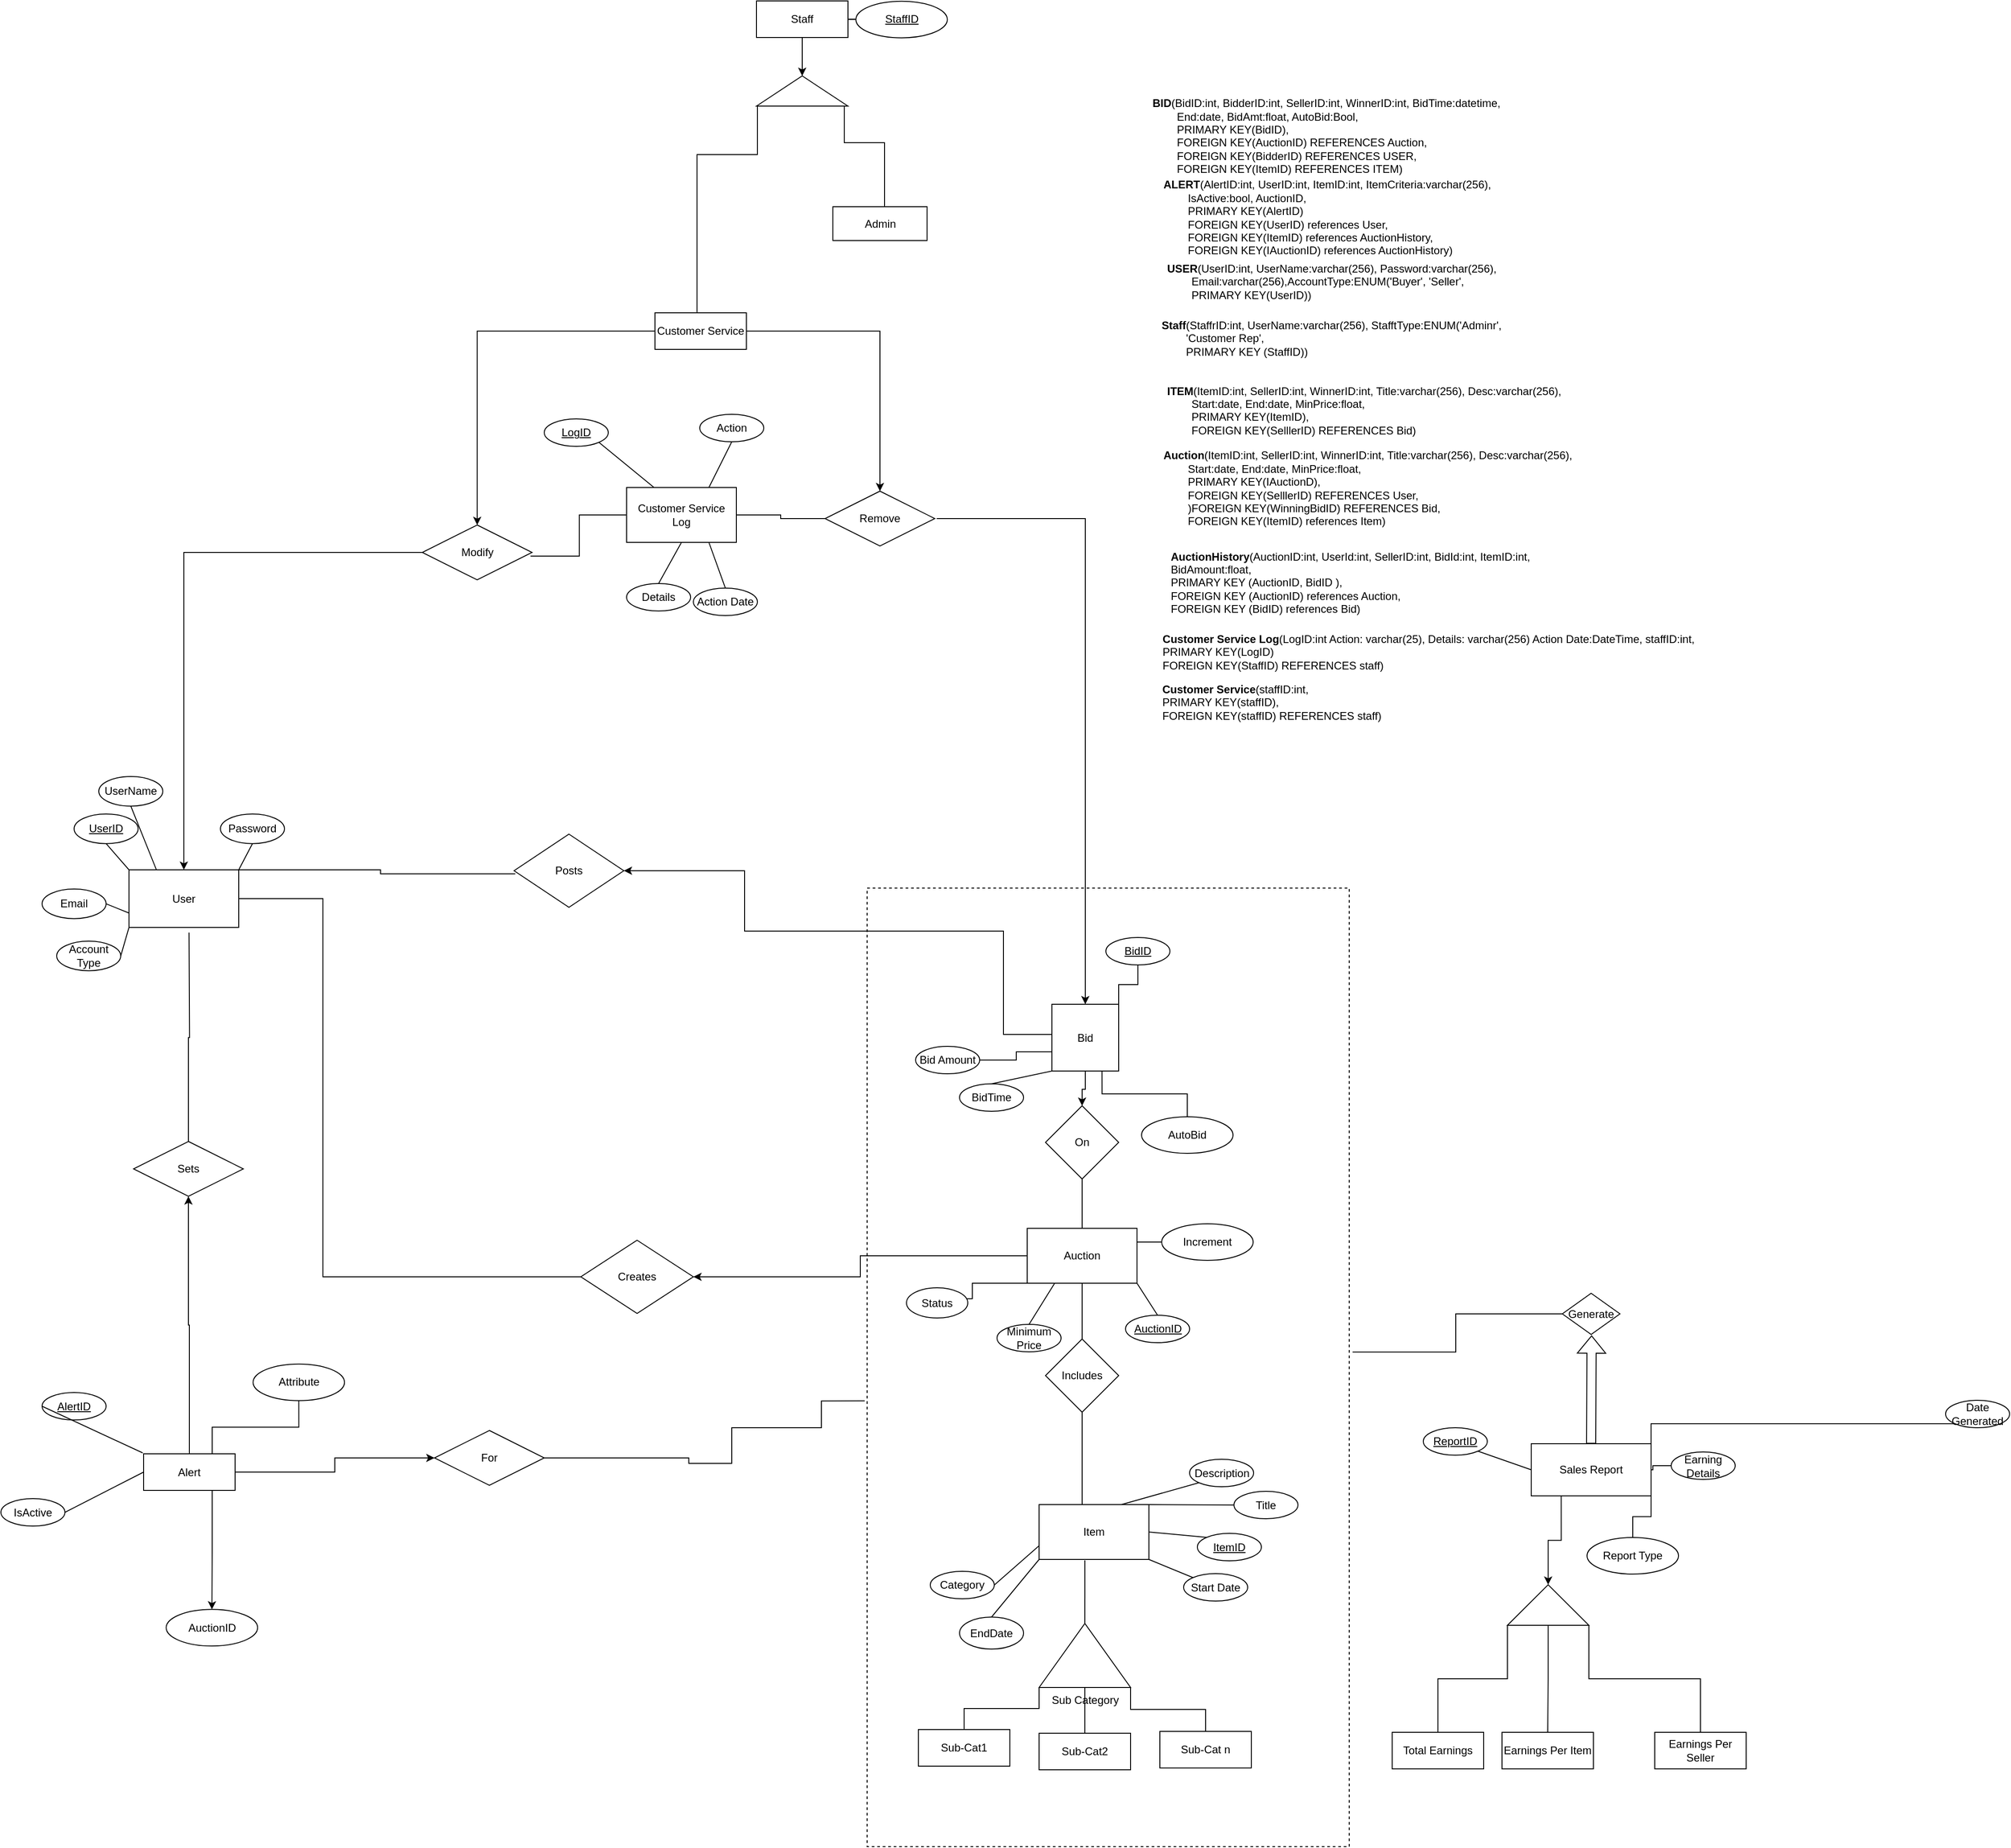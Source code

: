 <mxfile version="24.1.0" type="github">
  <diagram name="Page-1" id="uOJZ_3tTdW4th-i7hOvJ">
    <mxGraphModel dx="1893" dy="2854" grid="0" gridSize="10" guides="1" tooltips="1" connect="1" arrows="1" fold="1" page="1" pageScale="1" pageWidth="850" pageHeight="1100" math="0" shadow="0">
      <root>
        <mxCell id="0" />
        <mxCell id="1" parent="0" />
        <mxCell id="XEzbZRxbkvyP-NRLjkvZ-136" value="" style="verticalLabelPosition=bottom;verticalAlign=top;html=1;shape=mxgraph.basic.rect;fillColor2=none;strokeWidth=1;size=20;indent=5;fillColor=none;dashed=1;" parent="1" vertex="1">
          <mxGeometry x="310" y="-154" width="527" height="1048" as="geometry" />
        </mxCell>
        <mxCell id="j1qhZ2HC0AlBlO9P_FFu-2" style="edgeStyle=orthogonalEdgeStyle;rounded=0;orthogonalLoop=1;jettySize=auto;html=1;exitX=0.417;exitY=1.017;exitDx=0;exitDy=0;endArrow=none;endFill=0;entryX=0;entryY=0;entryDx=50;entryDy=0;entryPerimeter=0;exitPerimeter=0;" parent="1" source="BBo-fvt_Tt6ZGGIQ310o-14" target="j1qhZ2HC0AlBlO9P_FFu-5" edge="1">
          <mxGeometry relative="1" as="geometry">
            <mxPoint x="659" y="706" as="targetPoint" />
          </mxGeometry>
        </mxCell>
        <mxCell id="XEzbZRxbkvyP-NRLjkvZ-20" style="edgeStyle=orthogonalEdgeStyle;rounded=0;orthogonalLoop=1;jettySize=auto;html=1;exitX=0.5;exitY=0;exitDx=0;exitDy=0;entryX=0.5;entryY=1;entryDx=0;entryDy=0;endArrow=none;endFill=0;" parent="1" source="BBo-fvt_Tt6ZGGIQ310o-14" target="XEzbZRxbkvyP-NRLjkvZ-18" edge="1">
          <mxGeometry relative="1" as="geometry">
            <Array as="points">
              <mxPoint x="545" y="520" />
            </Array>
          </mxGeometry>
        </mxCell>
        <mxCell id="BBo-fvt_Tt6ZGGIQ310o-14" value="Item" style="rounded=0;whiteSpace=wrap;html=1;" parent="1" vertex="1">
          <mxGeometry x="498" y="520" width="120" height="60" as="geometry" />
        </mxCell>
        <mxCell id="XEzbZRxbkvyP-NRLjkvZ-17" style="edgeStyle=orthogonalEdgeStyle;rounded=0;orthogonalLoop=1;jettySize=auto;html=1;exitX=0.5;exitY=1;exitDx=0;exitDy=0;endArrow=none;endFill=0;" parent="1" source="BBo-fvt_Tt6ZGGIQ310o-16" target="XEzbZRxbkvyP-NRLjkvZ-18" edge="1">
          <mxGeometry relative="1" as="geometry">
            <mxPoint x="561" y="383" as="targetPoint" />
          </mxGeometry>
        </mxCell>
        <mxCell id="XEzbZRxbkvyP-NRLjkvZ-101" style="edgeStyle=orthogonalEdgeStyle;rounded=0;orthogonalLoop=1;jettySize=auto;html=1;exitX=0;exitY=0;exitDx=0;exitDy=0;endArrow=none;endFill=0;" parent="1" source="BBo-fvt_Tt6ZGGIQ310o-16" target="BBo-fvt_Tt6ZGGIQ310o-51" edge="1">
          <mxGeometry relative="1" as="geometry">
            <Array as="points">
              <mxPoint x="485" y="278" />
              <mxPoint x="425" y="278" />
              <mxPoint x="425" y="295" />
            </Array>
          </mxGeometry>
        </mxCell>
        <mxCell id="XEzbZRxbkvyP-NRLjkvZ-152" style="edgeStyle=orthogonalEdgeStyle;rounded=0;orthogonalLoop=1;jettySize=auto;html=1;exitX=1;exitY=0.25;exitDx=0;exitDy=0;endArrow=none;endFill=0;" parent="1" source="BBo-fvt_Tt6ZGGIQ310o-16" target="XEzbZRxbkvyP-NRLjkvZ-153" edge="1">
          <mxGeometry relative="1" as="geometry">
            <mxPoint x="682" y="233" as="targetPoint" />
          </mxGeometry>
        </mxCell>
        <mxCell id="XEzbZRxbkvyP-NRLjkvZ-159" style="edgeStyle=orthogonalEdgeStyle;rounded=0;orthogonalLoop=1;jettySize=auto;html=1;exitX=0;exitY=0.5;exitDx=0;exitDy=0;entryX=1;entryY=0.5;entryDx=0;entryDy=0;" parent="1" source="BBo-fvt_Tt6ZGGIQ310o-16" target="XEzbZRxbkvyP-NRLjkvZ-12" edge="1">
          <mxGeometry relative="1" as="geometry">
            <mxPoint x="132" y="284.667" as="targetPoint" />
          </mxGeometry>
        </mxCell>
        <mxCell id="BBo-fvt_Tt6ZGGIQ310o-16" value="Auction" style="rounded=0;whiteSpace=wrap;html=1;" parent="1" vertex="1">
          <mxGeometry x="485" y="218" width="120" height="60" as="geometry" />
        </mxCell>
        <mxCell id="XEzbZRxbkvyP-NRLjkvZ-130" style="edgeStyle=orthogonalEdgeStyle;rounded=0;orthogonalLoop=1;jettySize=auto;html=1;exitX=1;exitY=0.5;exitDx=0;exitDy=0;entryX=0;entryY=0.5;entryDx=0;entryDy=0;endArrow=none;endFill=0;" parent="1" source="BBo-fvt_Tt6ZGGIQ310o-19" target="XEzbZRxbkvyP-NRLjkvZ-73" edge="1">
          <mxGeometry relative="1" as="geometry" />
        </mxCell>
        <mxCell id="BBo-fvt_Tt6ZGGIQ310o-19" value="Customer Service Log" style="rounded=0;whiteSpace=wrap;html=1;" parent="1" vertex="1">
          <mxGeometry x="47" y="-592" width="120" height="60" as="geometry" />
        </mxCell>
        <mxCell id="XEzbZRxbkvyP-NRLjkvZ-105" style="edgeStyle=orthogonalEdgeStyle;rounded=0;orthogonalLoop=1;jettySize=auto;html=1;endArrow=none;endFill=0;exitX=1;exitY=1;exitDx=0;exitDy=0;" parent="1" source="BBo-fvt_Tt6ZGGIQ310o-20" target="XEzbZRxbkvyP-NRLjkvZ-106" edge="1">
          <mxGeometry relative="1" as="geometry">
            <mxPoint x="1213.99" y="483" as="targetPoint" />
          </mxGeometry>
        </mxCell>
        <mxCell id="XEzbZRxbkvyP-NRLjkvZ-116" style="edgeStyle=orthogonalEdgeStyle;rounded=0;orthogonalLoop=1;jettySize=auto;html=1;exitX=0.25;exitY=1;exitDx=0;exitDy=0;" parent="1" source="BBo-fvt_Tt6ZGGIQ310o-20" target="XEzbZRxbkvyP-NRLjkvZ-117" edge="1">
          <mxGeometry relative="1" as="geometry">
            <mxPoint x="1049" y="642.667" as="targetPoint" />
          </mxGeometry>
        </mxCell>
        <mxCell id="BBo-fvt_Tt6ZGGIQ310o-20" value="Sales Report" style="rounded=0;whiteSpace=wrap;html=1;" parent="1" vertex="1">
          <mxGeometry x="1036" y="453.5" width="131.01" height="57" as="geometry" />
        </mxCell>
        <mxCell id="BBo-fvt_Tt6ZGGIQ310o-21" value="Start Date" style="ellipse;whiteSpace=wrap;html=1;" parent="1" vertex="1">
          <mxGeometry x="656" y="595.5" width="70" height="30" as="geometry" />
        </mxCell>
        <mxCell id="BBo-fvt_Tt6ZGGIQ310o-22" value="&lt;u&gt;BidID&lt;/u&gt;" style="ellipse;whiteSpace=wrap;html=1;" parent="1" vertex="1">
          <mxGeometry x="571" y="-100" width="70" height="30" as="geometry" />
        </mxCell>
        <mxCell id="BBo-fvt_Tt6ZGGIQ310o-23" value="EndDate" style="ellipse;whiteSpace=wrap;html=1;" parent="1" vertex="1">
          <mxGeometry x="411" y="643" width="70" height="35" as="geometry" />
        </mxCell>
        <mxCell id="XEzbZRxbkvyP-NRLjkvZ-160" style="edgeStyle=orthogonalEdgeStyle;rounded=0;orthogonalLoop=1;jettySize=auto;html=1;entryX=0;entryY=0.5;entryDx=0;entryDy=0;endArrow=none;endFill=0;" parent="1" source="BBo-fvt_Tt6ZGGIQ310o-25" target="XEzbZRxbkvyP-NRLjkvZ-7" edge="1">
          <mxGeometry relative="1" as="geometry">
            <Array as="points">
              <mxPoint x="473" y="34" />
              <mxPoint x="473" y="25" />
              <mxPoint x="512" y="25" />
            </Array>
          </mxGeometry>
        </mxCell>
        <mxCell id="BBo-fvt_Tt6ZGGIQ310o-25" value="Bid Amount" style="ellipse;whiteSpace=wrap;html=1;" parent="1" vertex="1">
          <mxGeometry x="363" y="19" width="70" height="30" as="geometry" />
        </mxCell>
        <mxCell id="BBo-fvt_Tt6ZGGIQ310o-27" value="BidTime" style="ellipse;whiteSpace=wrap;html=1;" parent="1" vertex="1">
          <mxGeometry x="411" y="60" width="70" height="30" as="geometry" />
        </mxCell>
        <mxCell id="BBo-fvt_Tt6ZGGIQ310o-28" value="Category" style="ellipse;whiteSpace=wrap;html=1;" parent="1" vertex="1">
          <mxGeometry x="379" y="593" width="70" height="30" as="geometry" />
        </mxCell>
        <mxCell id="BBo-fvt_Tt6ZGGIQ310o-29" value="Description" style="ellipse;whiteSpace=wrap;html=1;" parent="1" vertex="1">
          <mxGeometry x="662.5" y="470.5" width="70" height="30" as="geometry" />
        </mxCell>
        <mxCell id="BBo-fvt_Tt6ZGGIQ310o-30" value="Title" style="ellipse;whiteSpace=wrap;html=1;" parent="1" vertex="1">
          <mxGeometry x="711" y="505.5" width="70" height="30" as="geometry" />
        </mxCell>
        <mxCell id="BBo-fvt_Tt6ZGGIQ310o-31" value="&lt;u&gt;ItemID&lt;/u&gt;" style="ellipse;whiteSpace=wrap;html=1;" parent="1" vertex="1">
          <mxGeometry x="671" y="551.5" width="70" height="30" as="geometry" />
        </mxCell>
        <mxCell id="BBo-fvt_Tt6ZGGIQ310o-33" value="" style="endArrow=none;html=1;rounded=0;entryX=1;entryY=0.5;entryDx=0;entryDy=0;exitX=0;exitY=0.75;exitDx=0;exitDy=0;" parent="1" source="BBo-fvt_Tt6ZGGIQ310o-14" target="BBo-fvt_Tt6ZGGIQ310o-28" edge="1">
          <mxGeometry width="50" height="50" relative="1" as="geometry">
            <mxPoint x="278" y="556.5" as="sourcePoint" />
            <mxPoint x="328" y="506.5" as="targetPoint" />
          </mxGeometry>
        </mxCell>
        <mxCell id="BBo-fvt_Tt6ZGGIQ310o-35" value="" style="endArrow=none;html=1;rounded=0;exitX=1;exitY=0.5;exitDx=0;exitDy=0;entryX=0;entryY=0;entryDx=0;entryDy=0;" parent="1" source="BBo-fvt_Tt6ZGGIQ310o-14" target="BBo-fvt_Tt6ZGGIQ310o-31" edge="1">
          <mxGeometry width="50" height="50" relative="1" as="geometry">
            <mxPoint x="328" y="416.5" as="sourcePoint" />
            <mxPoint x="668" y="546.5" as="targetPoint" />
          </mxGeometry>
        </mxCell>
        <mxCell id="BBo-fvt_Tt6ZGGIQ310o-36" value="" style="endArrow=none;html=1;rounded=0;entryX=0;entryY=0.5;entryDx=0;entryDy=0;exitX=1;exitY=0;exitDx=0;exitDy=0;" parent="1" source="BBo-fvt_Tt6ZGGIQ310o-14" target="BBo-fvt_Tt6ZGGIQ310o-30" edge="1">
          <mxGeometry width="50" height="50" relative="1" as="geometry">
            <mxPoint x="358" y="416.5" as="sourcePoint" />
            <mxPoint x="303" y="396.5" as="targetPoint" />
          </mxGeometry>
        </mxCell>
        <mxCell id="BBo-fvt_Tt6ZGGIQ310o-37" value="" style="endArrow=none;html=1;rounded=0;entryX=0;entryY=1;entryDx=0;entryDy=0;exitX=0.75;exitY=0;exitDx=0;exitDy=0;" parent="1" source="BBo-fvt_Tt6ZGGIQ310o-14" target="BBo-fvt_Tt6ZGGIQ310o-29" edge="1">
          <mxGeometry width="50" height="50" relative="1" as="geometry">
            <mxPoint x="358" y="416.5" as="sourcePoint" />
            <mxPoint x="383" y="396.5" as="targetPoint" />
          </mxGeometry>
        </mxCell>
        <mxCell id="BBo-fvt_Tt6ZGGIQ310o-38" value="" style="endArrow=none;html=1;rounded=0;entryX=0.5;entryY=0;entryDx=0;entryDy=0;exitX=0;exitY=1;exitDx=0;exitDy=0;" parent="1" source="BBo-fvt_Tt6ZGGIQ310o-14" target="BBo-fvt_Tt6ZGGIQ310o-23" edge="1">
          <mxGeometry width="50" height="50" relative="1" as="geometry">
            <mxPoint x="582" y="593.5" as="sourcePoint" />
            <mxPoint x="438" y="446.5" as="targetPoint" />
          </mxGeometry>
        </mxCell>
        <mxCell id="BBo-fvt_Tt6ZGGIQ310o-39" value="" style="endArrow=none;html=1;rounded=0;entryX=0;entryY=0;entryDx=0;entryDy=0;exitX=1;exitY=1;exitDx=0;exitDy=0;" parent="1" source="BBo-fvt_Tt6ZGGIQ310o-14" target="BBo-fvt_Tt6ZGGIQ310o-21" edge="1">
          <mxGeometry width="50" height="50" relative="1" as="geometry">
            <mxPoint x="418" y="446.5" as="sourcePoint" />
            <mxPoint x="438" y="432.5" as="targetPoint" />
          </mxGeometry>
        </mxCell>
        <mxCell id="BBo-fvt_Tt6ZGGIQ310o-40" value="Minimum Price" style="ellipse;whiteSpace=wrap;html=1;" parent="1" vertex="1">
          <mxGeometry x="452" y="323" width="70" height="30" as="geometry" />
        </mxCell>
        <mxCell id="BBo-fvt_Tt6ZGGIQ310o-41" value="" style="endArrow=none;html=1;rounded=0;entryX=0.25;entryY=1;entryDx=0;entryDy=0;exitX=0.5;exitY=0;exitDx=0;exitDy=0;" parent="1" source="BBo-fvt_Tt6ZGGIQ310o-40" target="BBo-fvt_Tt6ZGGIQ310o-16" edge="1">
          <mxGeometry width="50" height="50" relative="1" as="geometry">
            <mxPoint x="505" y="428" as="sourcePoint" />
            <mxPoint x="438" y="432.5" as="targetPoint" />
          </mxGeometry>
        </mxCell>
        <mxCell id="BBo-fvt_Tt6ZGGIQ310o-47" value="" style="endArrow=none;html=1;rounded=0;entryX=0;entryY=1;entryDx=0;entryDy=0;exitX=0.5;exitY=0;exitDx=0;exitDy=0;" parent="1" source="BBo-fvt_Tt6ZGGIQ310o-27" target="XEzbZRxbkvyP-NRLjkvZ-7" edge="1">
          <mxGeometry width="50" height="50" relative="1" as="geometry">
            <mxPoint x="539" y="227" as="sourcePoint" />
            <mxPoint x="579" y="117" as="targetPoint" />
          </mxGeometry>
        </mxCell>
        <mxCell id="BBo-fvt_Tt6ZGGIQ310o-51" value="Status" style="ellipse;whiteSpace=wrap;html=1;" parent="1" vertex="1">
          <mxGeometry x="353" y="283" width="67" height="33" as="geometry" />
        </mxCell>
        <mxCell id="BBo-fvt_Tt6ZGGIQ310o-53" value="&lt;u&gt;AuctionID&lt;/u&gt;" style="ellipse;whiteSpace=wrap;html=1;" parent="1" vertex="1">
          <mxGeometry x="592.5" y="313" width="70" height="30" as="geometry" />
        </mxCell>
        <mxCell id="BBo-fvt_Tt6ZGGIQ310o-54" value="IsActive" style="ellipse;whiteSpace=wrap;html=1;" parent="1" vertex="1">
          <mxGeometry x="-637" y="513.5" width="70" height="30" as="geometry" />
        </mxCell>
        <mxCell id="BBo-fvt_Tt6ZGGIQ310o-57" value="&lt;u&gt;AlertID&lt;/u&gt;" style="ellipse;whiteSpace=wrap;html=1;" parent="1" vertex="1">
          <mxGeometry x="-592" y="397.5" width="70" height="30" as="geometry" />
        </mxCell>
        <mxCell id="BBo-fvt_Tt6ZGGIQ310o-58" value="" style="endArrow=none;html=1;rounded=0;exitX=1;exitY=0.5;exitDx=0;exitDy=0;entryX=0;entryY=0.5;entryDx=0;entryDy=0;" parent="1" source="BBo-fvt_Tt6ZGGIQ310o-54" target="XEzbZRxbkvyP-NRLjkvZ-36" edge="1">
          <mxGeometry width="50" height="50" relative="1" as="geometry">
            <mxPoint x="179" y="484.5" as="sourcePoint" />
            <mxPoint x="19" y="561.5" as="targetPoint" />
          </mxGeometry>
        </mxCell>
        <mxCell id="BBo-fvt_Tt6ZGGIQ310o-59" value="" style="endArrow=none;html=1;rounded=0;exitX=0;exitY=0.5;exitDx=0;exitDy=0;" parent="1" source="BBo-fvt_Tt6ZGGIQ310o-57" edge="1">
          <mxGeometry width="50" height="50" relative="1" as="geometry">
            <mxPoint x="-110" y="772" as="sourcePoint" />
            <mxPoint x="-482" y="463.5" as="targetPoint" />
          </mxGeometry>
        </mxCell>
        <mxCell id="BBo-fvt_Tt6ZGGIQ310o-62" value="" style="endArrow=none;html=1;rounded=0;entryX=0.5;entryY=0;entryDx=0;entryDy=0;exitX=1;exitY=1;exitDx=0;exitDy=0;" parent="1" source="BBo-fvt_Tt6ZGGIQ310o-16" target="BBo-fvt_Tt6ZGGIQ310o-53" edge="1">
          <mxGeometry width="50" height="50" relative="1" as="geometry">
            <mxPoint x="767" y="385" as="sourcePoint" />
            <mxPoint x="817" y="335" as="targetPoint" />
          </mxGeometry>
        </mxCell>
        <mxCell id="XEzbZRxbkvyP-NRLjkvZ-129" style="edgeStyle=orthogonalEdgeStyle;rounded=0;orthogonalLoop=1;jettySize=auto;html=1;exitX=0;exitY=1;exitDx=0;exitDy=0;entryX=1;entryY=0;entryDx=0;entryDy=0;endArrow=none;endFill=0;" parent="1" source="BBo-fvt_Tt6ZGGIQ310o-74" target="BBo-fvt_Tt6ZGGIQ310o-20" edge="1">
          <mxGeometry relative="1" as="geometry">
            <mxPoint x="1578.667" y="655.333" as="targetPoint" />
          </mxGeometry>
        </mxCell>
        <mxCell id="BBo-fvt_Tt6ZGGIQ310o-74" value="Date Generated" style="ellipse;whiteSpace=wrap;html=1;" parent="1" vertex="1">
          <mxGeometry x="1489" y="406" width="70" height="30" as="geometry" />
        </mxCell>
        <mxCell id="BBo-fvt_Tt6ZGGIQ310o-75" value="&lt;u&gt;ReportID&lt;/u&gt;" style="ellipse;whiteSpace=wrap;html=1;" parent="1" vertex="1">
          <mxGeometry x="918" y="436" width="70" height="30" as="geometry" />
        </mxCell>
        <mxCell id="XEzbZRxbkvyP-NRLjkvZ-125" style="edgeStyle=orthogonalEdgeStyle;rounded=0;orthogonalLoop=1;jettySize=auto;html=1;entryX=1;entryY=0.5;entryDx=0;entryDy=0;endArrow=none;endFill=0;" parent="1" source="BBo-fvt_Tt6ZGGIQ310o-76" target="BBo-fvt_Tt6ZGGIQ310o-20" edge="1">
          <mxGeometry relative="1" as="geometry" />
        </mxCell>
        <mxCell id="BBo-fvt_Tt6ZGGIQ310o-76" value="Earning Details" style="ellipse;whiteSpace=wrap;html=1;" parent="1" vertex="1">
          <mxGeometry x="1189" y="462.5" width="70" height="30" as="geometry" />
        </mxCell>
        <mxCell id="BBo-fvt_Tt6ZGGIQ310o-77" value="" style="endArrow=none;html=1;rounded=0;entryX=1;entryY=1;entryDx=0;entryDy=0;exitX=0;exitY=0.5;exitDx=0;exitDy=0;" parent="1" source="BBo-fvt_Tt6ZGGIQ310o-20" target="BBo-fvt_Tt6ZGGIQ310o-75" edge="1">
          <mxGeometry width="50" height="50" relative="1" as="geometry">
            <mxPoint x="1013.99" y="483" as="sourcePoint" />
            <mxPoint x="960" y="465" as="targetPoint" />
          </mxGeometry>
        </mxCell>
        <mxCell id="BBo-fvt_Tt6ZGGIQ310o-81" value="Action" style="ellipse;whiteSpace=wrap;html=1;" parent="1" vertex="1">
          <mxGeometry x="127" y="-672" width="70" height="30" as="geometry" />
        </mxCell>
        <mxCell id="BBo-fvt_Tt6ZGGIQ310o-83" value="&lt;u&gt;LogID&lt;/u&gt;" style="ellipse;whiteSpace=wrap;html=1;" parent="1" vertex="1">
          <mxGeometry x="-43" y="-667" width="70" height="30" as="geometry" />
        </mxCell>
        <mxCell id="BBo-fvt_Tt6ZGGIQ310o-84" value="Details" style="ellipse;whiteSpace=wrap;html=1;" parent="1" vertex="1">
          <mxGeometry x="47" y="-487" width="70" height="30" as="geometry" />
        </mxCell>
        <mxCell id="BBo-fvt_Tt6ZGGIQ310o-85" value="Action Date" style="ellipse;whiteSpace=wrap;html=1;" parent="1" vertex="1">
          <mxGeometry x="120" y="-482" width="70" height="30" as="geometry" />
        </mxCell>
        <mxCell id="BBo-fvt_Tt6ZGGIQ310o-86" value="" style="endArrow=none;html=1;rounded=0;entryX=0.5;entryY=1;entryDx=0;entryDy=0;exitX=0.5;exitY=0;exitDx=0;exitDy=0;" parent="1" source="BBo-fvt_Tt6ZGGIQ310o-84" target="BBo-fvt_Tt6ZGGIQ310o-19" edge="1">
          <mxGeometry width="50" height="50" relative="1" as="geometry">
            <mxPoint x="-53" y="-497" as="sourcePoint" />
            <mxPoint x="-3" y="-547" as="targetPoint" />
          </mxGeometry>
        </mxCell>
        <mxCell id="BBo-fvt_Tt6ZGGIQ310o-87" value="" style="endArrow=none;html=1;rounded=0;entryX=0.75;entryY=1;entryDx=0;entryDy=0;exitX=0.5;exitY=0;exitDx=0;exitDy=0;" parent="1" source="BBo-fvt_Tt6ZGGIQ310o-85" target="BBo-fvt_Tt6ZGGIQ310o-19" edge="1">
          <mxGeometry width="50" height="50" relative="1" as="geometry">
            <mxPoint x="37" y="-557" as="sourcePoint" />
            <mxPoint x="57" y="-552" as="targetPoint" />
          </mxGeometry>
        </mxCell>
        <mxCell id="BBo-fvt_Tt6ZGGIQ310o-88" value="" style="endArrow=none;html=1;rounded=0;entryX=0.25;entryY=0;entryDx=0;entryDy=0;exitX=1;exitY=1;exitDx=0;exitDy=0;" parent="1" source="BBo-fvt_Tt6ZGGIQ310o-83" target="BBo-fvt_Tt6ZGGIQ310o-19" edge="1">
          <mxGeometry width="50" height="50" relative="1" as="geometry">
            <mxPoint x="37" y="-597" as="sourcePoint" />
            <mxPoint x="57" y="-582" as="targetPoint" />
          </mxGeometry>
        </mxCell>
        <mxCell id="BBo-fvt_Tt6ZGGIQ310o-90" value="" style="endArrow=none;html=1;rounded=0;entryX=0.75;entryY=0;entryDx=0;entryDy=0;exitX=0.5;exitY=1;exitDx=0;exitDy=0;" parent="1" source="BBo-fvt_Tt6ZGGIQ310o-81" target="BBo-fvt_Tt6ZGGIQ310o-19" edge="1">
          <mxGeometry width="50" height="50" relative="1" as="geometry">
            <mxPoint x="92" y="-622" as="sourcePoint" />
            <mxPoint x="117" y="-582" as="targetPoint" />
          </mxGeometry>
        </mxCell>
        <mxCell id="frw_D5HhV09Jrf7qXdkJ-1" value="&lt;b&gt;USER&lt;/b&gt;(UserID:int, UserName:varchar(256), Password:varchar(256), &lt;span style=&quot;white-space: pre;&quot;&gt;&#x9;&lt;/span&gt;Email:varchar(256),AccountType:ENUM(&#39;Buyer&#39;, &#39;Seller&#39;,&lt;div&gt;&lt;span style=&quot;white-space: pre;&quot;&gt;&#x9;&lt;/span&gt;PRIMARY KEY(UserID))&lt;/div&gt;" style="text;html=1;align=left;verticalAlign=middle;whiteSpace=wrap;rounded=0;" parent="1" vertex="1">
          <mxGeometry x="635.5" y="-842" width="415" height="50" as="geometry" />
        </mxCell>
        <mxCell id="frw_D5HhV09Jrf7qXdkJ-2" value="" style="group" parent="1" vertex="1" connectable="0">
          <mxGeometry x="-587" y="-235" width="260" height="124" as="geometry" />
        </mxCell>
        <mxCell id="BBo-fvt_Tt6ZGGIQ310o-1" value="User" style="rounded=0;whiteSpace=wrap;html=1;" parent="frw_D5HhV09Jrf7qXdkJ-2" vertex="1">
          <mxGeometry x="90" y="61" width="120" height="63" as="geometry" />
        </mxCell>
        <mxCell id="BBo-fvt_Tt6ZGGIQ310o-2" value="&lt;u&gt;UserID&lt;/u&gt;" style="ellipse;whiteSpace=wrap;html=1;" parent="frw_D5HhV09Jrf7qXdkJ-2" vertex="1">
          <mxGeometry x="30" width="70" height="32.348" as="geometry" />
        </mxCell>
        <mxCell id="BBo-fvt_Tt6ZGGIQ310o-4" value="Password" style="ellipse;whiteSpace=wrap;html=1;" parent="frw_D5HhV09Jrf7qXdkJ-2" vertex="1">
          <mxGeometry x="190" width="70" height="32.348" as="geometry" />
        </mxCell>
        <mxCell id="BBo-fvt_Tt6ZGGIQ310o-5" value="Email" style="ellipse;whiteSpace=wrap;html=1;" parent="frw_D5HhV09Jrf7qXdkJ-2" vertex="1">
          <mxGeometry x="-5" y="82.0" width="70" height="32.348" as="geometry" />
        </mxCell>
        <mxCell id="BBo-fvt_Tt6ZGGIQ310o-10" value="" style="endArrow=none;html=1;rounded=0;exitX=1;exitY=0.5;exitDx=0;exitDy=0;entryX=0;entryY=0.75;entryDx=0;entryDy=0;" parent="frw_D5HhV09Jrf7qXdkJ-2" source="BBo-fvt_Tt6ZGGIQ310o-5" target="BBo-fvt_Tt6ZGGIQ310o-1" edge="1">
          <mxGeometry width="50" height="50" relative="1" as="geometry">
            <mxPoint x="80" y="113.217" as="sourcePoint" />
            <mxPoint x="95" y="97.043" as="targetPoint" />
          </mxGeometry>
        </mxCell>
        <mxCell id="BBo-fvt_Tt6ZGGIQ310o-11" value="" style="endArrow=none;html=1;rounded=0;exitX=0.5;exitY=1;exitDx=0;exitDy=0;entryX=0;entryY=0;entryDx=0;entryDy=0;" parent="frw_D5HhV09Jrf7qXdkJ-2" source="BBo-fvt_Tt6ZGGIQ310o-2" target="BBo-fvt_Tt6ZGGIQ310o-1" edge="1">
          <mxGeometry width="50" height="50" relative="1" as="geometry">
            <mxPoint x="80" y="70.087" as="sourcePoint" />
            <mxPoint x="95" y="97.043" as="targetPoint" />
          </mxGeometry>
        </mxCell>
        <mxCell id="BBo-fvt_Tt6ZGGIQ310o-13" value="" style="endArrow=none;html=1;rounded=0;exitX=0.5;exitY=1;exitDx=0;exitDy=0;entryX=1;entryY=0;entryDx=0;entryDy=0;" parent="frw_D5HhV09Jrf7qXdkJ-2" source="BBo-fvt_Tt6ZGGIQ310o-4" target="BBo-fvt_Tt6ZGGIQ310o-1" edge="1">
          <mxGeometry width="50" height="50" relative="1" as="geometry">
            <mxPoint x="155" y="43.13" as="sourcePoint" />
            <mxPoint x="180" y="53.913" as="targetPoint" />
          </mxGeometry>
        </mxCell>
        <mxCell id="frw_D5HhV09Jrf7qXdkJ-3" value="&lt;b&gt;ITEM&lt;/b&gt;(ItemID:int, SellerID:int, WinnerID:int, Title:varchar(256&lt;span style=&quot;background-color: initial;&quot;&gt;),&amp;nbsp;&lt;/span&gt;Desc:varchar(256&lt;span style=&quot;background-color: initial;&quot;&gt;), &lt;span style=&quot;white-space: pre;&quot;&gt;&#x9;&lt;/span&gt;Start:date, End:date, MinPrice:float,&lt;/span&gt;&lt;div&gt;&lt;span style=&quot;background-color: initial;&quot;&gt;&lt;span style=&quot;white-space: pre;&quot;&gt;&#x9;&lt;/span&gt;PRIMARY KEY(ItemID),&lt;/span&gt;&lt;/div&gt;&lt;div&gt;&lt;span style=&quot;background-color: initial;&quot;&gt;&lt;span style=&quot;white-space: pre;&quot;&gt;&#x9;&lt;/span&gt;FOREIGN KEY(SelllerID) REFERENCES Bid)&lt;/span&gt;&lt;/div&gt;&lt;div&gt;&lt;span style=&quot;background-color: initial;&quot;&gt;&lt;br&gt;&lt;/span&gt;&lt;/div&gt;" style="text;html=1;align=left;verticalAlign=middle;whiteSpace=wrap;rounded=0;" parent="1" vertex="1">
          <mxGeometry x="635.5" y="-694" width="450.5" height="50" as="geometry" />
        </mxCell>
        <mxCell id="frw_D5HhV09Jrf7qXdkJ-11" value="&lt;b&gt;BID&lt;/b&gt;(BidID:int, BidderID:int,&amp;nbsp;SellerID:int, WinnerID:int, &lt;span style=&quot;background-color: initial;&quot;&gt;BidTime:datetime, &lt;span style=&quot;white-space: pre;&quot;&gt;&#x9;&lt;/span&gt;End:date, BidAmt:float, AutoBid:Bool,&lt;/span&gt;&lt;div&gt;&lt;span style=&quot;background-color: initial;&quot;&gt;&lt;span style=&quot;white-space: pre;&quot;&gt;&#x9;&lt;/span&gt;PRIMARY KEY(BidID),&lt;/span&gt;&lt;/div&gt;&lt;div&gt;&lt;span style=&quot;background-color: initial;&quot;&gt;&lt;span style=&quot;white-space: pre;&quot;&gt;&#x9;&lt;/span&gt;FOREIGN KEY(AuctionID) REFERENCES Auction,&amp;nbsp;&lt;/span&gt;&lt;/div&gt;&lt;div&gt;&lt;span style=&quot;background-color: initial;&quot;&gt;&lt;span style=&quot;white-space: pre;&quot;&gt;&#x9;&lt;/span&gt;FOREIGN KEY(BidderID) REFERENCES USER,&lt;/span&gt;&lt;/div&gt;&lt;div&gt;&lt;span style=&quot;background-color: initial;&quot;&gt;&lt;span style=&quot;white-space: pre;&quot;&gt;&#x9;&lt;/span&gt;FOREIGN KEY(ItemID) REFERENCES ITEM)&lt;/span&gt;&lt;/div&gt;&lt;div&gt;&lt;span style=&quot;background-color: initial;&quot;&gt;&lt;br&gt;&lt;/span&gt;&lt;/div&gt;" style="text;html=1;align=left;verticalAlign=middle;whiteSpace=wrap;rounded=0;" parent="1" vertex="1">
          <mxGeometry x="620" y="-994" width="395" height="50" as="geometry" />
        </mxCell>
        <mxCell id="Agbz9A7Q1Nn0gNZncGpz-1" value="Generate" style="rhombus;whiteSpace=wrap;html=1;" parent="1" vertex="1">
          <mxGeometry x="1070" y="289" width="63" height="45" as="geometry" />
        </mxCell>
        <mxCell id="j1qhZ2HC0AlBlO9P_FFu-7" style="edgeStyle=orthogonalEdgeStyle;rounded=0;orthogonalLoop=1;jettySize=auto;html=1;exitX=0;exitY=1;exitDx=0;exitDy=0;exitPerimeter=0;endArrow=none;endFill=0;entryX=0.5;entryY=0;entryDx=0;entryDy=0;" parent="1" source="j1qhZ2HC0AlBlO9P_FFu-5" target="j1qhZ2HC0AlBlO9P_FFu-8" edge="1">
          <mxGeometry relative="1" as="geometry">
            <mxPoint x="498" y="821" as="targetPoint" />
          </mxGeometry>
        </mxCell>
        <mxCell id="Agbz9A7Q1Nn0gNZncGpz-6" value="" style="shape=flexArrow;endArrow=classic;html=1;rounded=0;exitX=0.5;exitY=0;exitDx=0;exitDy=0;" parent="1" source="BBo-fvt_Tt6ZGGIQ310o-20" edge="1">
          <mxGeometry width="50" height="50" relative="1" as="geometry">
            <mxPoint x="949.99" y="181" as="sourcePoint" />
            <mxPoint x="1102" y="335" as="targetPoint" />
          </mxGeometry>
        </mxCell>
        <mxCell id="j1qhZ2HC0AlBlO9P_FFu-10" style="edgeStyle=orthogonalEdgeStyle;rounded=0;orthogonalLoop=1;jettySize=auto;html=1;exitX=0.5;exitY=1;exitDx=0;exitDy=0;exitPerimeter=0;entryX=0.5;entryY=0;entryDx=0;entryDy=0;endArrow=none;endFill=0;" parent="1" source="j1qhZ2HC0AlBlO9P_FFu-5" target="j1qhZ2HC0AlBlO9P_FFu-9" edge="1">
          <mxGeometry relative="1" as="geometry" />
        </mxCell>
        <mxCell id="j1qhZ2HC0AlBlO9P_FFu-11" style="edgeStyle=orthogonalEdgeStyle;rounded=0;orthogonalLoop=1;jettySize=auto;html=1;exitX=1;exitY=1;exitDx=0;exitDy=0;exitPerimeter=0;endArrow=none;endFill=0;" parent="1" source="j1qhZ2HC0AlBlO9P_FFu-5" target="j1qhZ2HC0AlBlO9P_FFu-12" edge="1">
          <mxGeometry relative="1" as="geometry">
            <mxPoint x="802" y="794" as="targetPoint" />
          </mxGeometry>
        </mxCell>
        <mxCell id="j1qhZ2HC0AlBlO9P_FFu-5" value="Sub Category" style="verticalLabelPosition=bottom;verticalAlign=top;html=1;shape=mxgraph.basic.acute_triangle;dx=0.5;" parent="1" vertex="1">
          <mxGeometry x="498" y="650" width="100" height="70" as="geometry" />
        </mxCell>
        <mxCell id="j1qhZ2HC0AlBlO9P_FFu-8" value="Sub-Cat1" style="whiteSpace=wrap;html=1;align=center;" parent="1" vertex="1">
          <mxGeometry x="366" y="766" width="100" height="40" as="geometry" />
        </mxCell>
        <mxCell id="j1qhZ2HC0AlBlO9P_FFu-9" value="Sub-Cat2" style="whiteSpace=wrap;html=1;align=center;" parent="1" vertex="1">
          <mxGeometry x="498" y="770" width="100" height="40" as="geometry" />
        </mxCell>
        <mxCell id="j1qhZ2HC0AlBlO9P_FFu-12" value="Sub-Cat n" style="whiteSpace=wrap;html=1;align=center;" parent="1" vertex="1">
          <mxGeometry x="630" y="768" width="100" height="40" as="geometry" />
        </mxCell>
        <mxCell id="j1qhZ2HC0AlBlO9P_FFu-13" value="&lt;b&gt;ALERT&lt;/b&gt;(AlertID:int, UserID:int, ItemID:int, ItemCriteria:varchar(256), &lt;span style=&quot;white-space: pre;&quot;&gt;&#x9;&lt;/span&gt;IsActive:bool, AuctionID,&lt;div&gt;&lt;span style=&quot;white-space: pre;&quot;&gt;&#x9;&lt;/span&gt;PRIMARY KEY(AlertID)&lt;/div&gt;&lt;div&gt;&lt;span style=&quot;white-space: pre;&quot;&gt;&#x9;&lt;/span&gt;FOREIGN KEY(UserID) references User,&lt;/div&gt;&lt;div&gt;&lt;span style=&quot;white-space: pre;&quot;&gt;&#x9;&lt;/span&gt;FOREIGN KEY(ItemID) references AuctionHistory,&lt;/div&gt;&lt;div&gt;&lt;span style=&quot;white-space: pre;&quot;&gt;&#x9;&lt;/span&gt;&lt;span style=&quot;background-color: initial;&quot;&gt;FOREIGN KEY(IAuctionID) references AuctionHistory&lt;/span&gt;&lt;span style=&quot;background-color: initial;&quot;&gt;)&lt;/span&gt;&lt;/div&gt;" style="text;html=1;align=left;verticalAlign=middle;whiteSpace=wrap;rounded=0;" parent="1" vertex="1">
          <mxGeometry x="632" y="-912" width="415" height="50" as="geometry" />
        </mxCell>
        <mxCell id="XEzbZRxbkvyP-NRLjkvZ-4" value="Posts" style="rhombus;whiteSpace=wrap;html=1;" parent="1" vertex="1">
          <mxGeometry x="-76" y="-213" width="120" height="80" as="geometry" />
        </mxCell>
        <mxCell id="XEzbZRxbkvyP-NRLjkvZ-14" style="edgeStyle=orthogonalEdgeStyle;rounded=0;orthogonalLoop=1;jettySize=auto;html=1;" parent="1" source="XEzbZRxbkvyP-NRLjkvZ-7" target="XEzbZRxbkvyP-NRLjkvZ-15" edge="1">
          <mxGeometry relative="1" as="geometry">
            <mxPoint x="545" y="124" as="targetPoint" />
          </mxGeometry>
        </mxCell>
        <mxCell id="XEzbZRxbkvyP-NRLjkvZ-97" style="edgeStyle=orthogonalEdgeStyle;rounded=0;orthogonalLoop=1;jettySize=auto;html=1;exitX=1;exitY=0;exitDx=0;exitDy=0;endArrow=none;endFill=0;" parent="1" source="XEzbZRxbkvyP-NRLjkvZ-7" target="BBo-fvt_Tt6ZGGIQ310o-22" edge="1">
          <mxGeometry relative="1" as="geometry" />
        </mxCell>
        <mxCell id="XEzbZRxbkvyP-NRLjkvZ-146" style="edgeStyle=orthogonalEdgeStyle;rounded=0;orthogonalLoop=1;jettySize=auto;html=1;exitX=0.75;exitY=1;exitDx=0;exitDy=0;endArrow=none;endFill=0;" parent="1" source="XEzbZRxbkvyP-NRLjkvZ-7" target="XEzbZRxbkvyP-NRLjkvZ-147" edge="1">
          <mxGeometry relative="1" as="geometry">
            <mxPoint x="617" y="94.667" as="targetPoint" />
          </mxGeometry>
        </mxCell>
        <mxCell id="XEzbZRxbkvyP-NRLjkvZ-7" value="Bid" style="whiteSpace=wrap;html=1;aspect=fixed;" parent="1" vertex="1">
          <mxGeometry x="512" y="-27" width="73" height="73" as="geometry" />
        </mxCell>
        <mxCell id="XEzbZRxbkvyP-NRLjkvZ-8" style="edgeStyle=orthogonalEdgeStyle;rounded=0;orthogonalLoop=1;jettySize=auto;html=1;entryX=1;entryY=0.5;entryDx=0;entryDy=0;exitX=0;exitY=0.5;exitDx=0;exitDy=0;" parent="1" source="XEzbZRxbkvyP-NRLjkvZ-7" target="XEzbZRxbkvyP-NRLjkvZ-4" edge="1">
          <mxGeometry relative="1" as="geometry">
            <mxPoint x="549" y="-29" as="sourcePoint" />
            <Array as="points">
              <mxPoint x="512" y="6" />
              <mxPoint x="459" y="6" />
              <mxPoint x="459" y="-107" />
              <mxPoint x="176" y="-107" />
              <mxPoint x="176" y="-173" />
            </Array>
          </mxGeometry>
        </mxCell>
        <mxCell id="XEzbZRxbkvyP-NRLjkvZ-12" value="Creates" style="rhombus;whiteSpace=wrap;html=1;" parent="1" vertex="1">
          <mxGeometry x="-3" y="231" width="123" height="80" as="geometry" />
        </mxCell>
        <mxCell id="XEzbZRxbkvyP-NRLjkvZ-13" style="edgeStyle=orthogonalEdgeStyle;rounded=0;orthogonalLoop=1;jettySize=auto;html=1;exitX=1;exitY=0.5;exitDx=0;exitDy=0;entryX=0;entryY=0.5;entryDx=0;entryDy=0;endArrow=none;endFill=0;" parent="1" source="BBo-fvt_Tt6ZGGIQ310o-1" target="XEzbZRxbkvyP-NRLjkvZ-12" edge="1">
          <mxGeometry relative="1" as="geometry">
            <Array as="points">
              <mxPoint x="-285" y="-142" />
              <mxPoint x="-285" y="271" />
            </Array>
          </mxGeometry>
        </mxCell>
        <mxCell id="XEzbZRxbkvyP-NRLjkvZ-16" style="edgeStyle=orthogonalEdgeStyle;rounded=0;orthogonalLoop=1;jettySize=auto;html=1;exitX=0.5;exitY=1;exitDx=0;exitDy=0;entryX=0.5;entryY=0;entryDx=0;entryDy=0;endArrow=none;endFill=0;" parent="1" source="XEzbZRxbkvyP-NRLjkvZ-15" target="BBo-fvt_Tt6ZGGIQ310o-16" edge="1">
          <mxGeometry relative="1" as="geometry" />
        </mxCell>
        <mxCell id="XEzbZRxbkvyP-NRLjkvZ-15" value="On" style="rhombus;whiteSpace=wrap;html=1;" parent="1" vertex="1">
          <mxGeometry x="505" y="84" width="80" height="80" as="geometry" />
        </mxCell>
        <mxCell id="XEzbZRxbkvyP-NRLjkvZ-18" value="Includes" style="rhombus;whiteSpace=wrap;html=1;" parent="1" vertex="1">
          <mxGeometry x="505" y="339" width="80" height="80" as="geometry" />
        </mxCell>
        <mxCell id="XEzbZRxbkvyP-NRLjkvZ-38" style="edgeStyle=orthogonalEdgeStyle;rounded=0;orthogonalLoop=1;jettySize=auto;html=1;exitX=0.5;exitY=0;exitDx=0;exitDy=0;entryX=0.5;entryY=1;entryDx=0;entryDy=0;" parent="1" source="XEzbZRxbkvyP-NRLjkvZ-36" target="XEzbZRxbkvyP-NRLjkvZ-39" edge="1">
          <mxGeometry relative="1" as="geometry">
            <mxPoint x="-335" y="153" as="targetPoint" />
          </mxGeometry>
        </mxCell>
        <mxCell id="XEzbZRxbkvyP-NRLjkvZ-41" style="edgeStyle=orthogonalEdgeStyle;rounded=0;orthogonalLoop=1;jettySize=auto;html=1;entryX=0;entryY=0.5;entryDx=0;entryDy=0;" parent="1" source="XEzbZRxbkvyP-NRLjkvZ-36" target="XEzbZRxbkvyP-NRLjkvZ-42" edge="1">
          <mxGeometry relative="1" as="geometry">
            <mxPoint x="181" y="484" as="targetPoint" />
          </mxGeometry>
        </mxCell>
        <mxCell id="XEzbZRxbkvyP-NRLjkvZ-148" style="edgeStyle=orthogonalEdgeStyle;rounded=0;orthogonalLoop=1;jettySize=auto;html=1;exitX=0.75;exitY=0;exitDx=0;exitDy=0;endArrow=none;endFill=0;" parent="1" source="XEzbZRxbkvyP-NRLjkvZ-36" target="XEzbZRxbkvyP-NRLjkvZ-151" edge="1">
          <mxGeometry relative="1" as="geometry">
            <mxPoint x="-311.333" y="386.333" as="targetPoint" />
          </mxGeometry>
        </mxCell>
        <mxCell id="XEzbZRxbkvyP-NRLjkvZ-154" style="edgeStyle=orthogonalEdgeStyle;rounded=0;orthogonalLoop=1;jettySize=auto;html=1;exitX=0.75;exitY=1;exitDx=0;exitDy=0;" parent="1" source="XEzbZRxbkvyP-NRLjkvZ-36" target="XEzbZRxbkvyP-NRLjkvZ-155" edge="1">
          <mxGeometry relative="1" as="geometry">
            <mxPoint x="-406.333" y="654.667" as="targetPoint" />
          </mxGeometry>
        </mxCell>
        <mxCell id="XEzbZRxbkvyP-NRLjkvZ-36" value="Alert" style="whiteSpace=wrap;html=1;align=center;" parent="1" vertex="1">
          <mxGeometry x="-481" y="464.5" width="100" height="40" as="geometry" />
        </mxCell>
        <mxCell id="XEzbZRxbkvyP-NRLjkvZ-144" style="edgeStyle=orthogonalEdgeStyle;rounded=0;orthogonalLoop=1;jettySize=auto;html=1;exitX=0.5;exitY=0;exitDx=0;exitDy=0;endArrow=none;endFill=0;" parent="1" source="XEzbZRxbkvyP-NRLjkvZ-39" edge="1">
          <mxGeometry relative="1" as="geometry">
            <mxPoint x="-431.333" y="-105.333" as="targetPoint" />
          </mxGeometry>
        </mxCell>
        <mxCell id="XEzbZRxbkvyP-NRLjkvZ-39" value="Sets" style="shape=rhombus;perimeter=rhombusPerimeter;whiteSpace=wrap;html=1;align=center;" parent="1" vertex="1">
          <mxGeometry x="-492" y="123" width="120" height="60" as="geometry" />
        </mxCell>
        <mxCell id="XEzbZRxbkvyP-NRLjkvZ-143" style="edgeStyle=orthogonalEdgeStyle;rounded=0;orthogonalLoop=1;jettySize=auto;html=1;exitX=1;exitY=0.5;exitDx=0;exitDy=0;entryX=-0.005;entryY=0.535;entryDx=0;entryDy=0;entryPerimeter=0;endArrow=none;endFill=0;" parent="1" source="XEzbZRxbkvyP-NRLjkvZ-42" target="XEzbZRxbkvyP-NRLjkvZ-136" edge="1">
          <mxGeometry relative="1" as="geometry">
            <mxPoint x="195" y="371" as="targetPoint" />
            <Array as="points">
              <mxPoint x="115" y="469" />
              <mxPoint x="115" y="475" />
              <mxPoint x="162" y="475" />
              <mxPoint x="162" y="436" />
              <mxPoint x="260" y="436" />
              <mxPoint x="260" y="407" />
            </Array>
          </mxGeometry>
        </mxCell>
        <mxCell id="XEzbZRxbkvyP-NRLjkvZ-42" value="For" style="shape=rhombus;perimeter=rhombusPerimeter;whiteSpace=wrap;html=1;align=center;" parent="1" vertex="1">
          <mxGeometry x="-163" y="439" width="120" height="60" as="geometry" />
        </mxCell>
        <mxCell id="XEzbZRxbkvyP-NRLjkvZ-48" style="edgeStyle=orthogonalEdgeStyle;rounded=0;orthogonalLoop=1;jettySize=auto;html=1;" parent="1" source="XEzbZRxbkvyP-NRLjkvZ-47" target="XEzbZRxbkvyP-NRLjkvZ-49" edge="1">
          <mxGeometry relative="1" as="geometry">
            <mxPoint x="239" y="-1007" as="targetPoint" />
          </mxGeometry>
        </mxCell>
        <mxCell id="XEzbZRxbkvyP-NRLjkvZ-86" style="edgeStyle=orthogonalEdgeStyle;rounded=0;orthogonalLoop=1;jettySize=auto;html=1;exitX=1;exitY=0.5;exitDx=0;exitDy=0;endArrow=none;endFill=0;" parent="1" source="XEzbZRxbkvyP-NRLjkvZ-47" target="XEzbZRxbkvyP-NRLjkvZ-88" edge="1">
          <mxGeometry relative="1" as="geometry">
            <mxPoint x="347.667" y="-1103.667" as="targetPoint" />
          </mxGeometry>
        </mxCell>
        <mxCell id="XEzbZRxbkvyP-NRLjkvZ-47" value="Staff" style="whiteSpace=wrap;html=1;align=center;" parent="1" vertex="1">
          <mxGeometry x="189" y="-1124" width="100" height="40" as="geometry" />
        </mxCell>
        <mxCell id="XEzbZRxbkvyP-NRLjkvZ-50" style="edgeStyle=orthogonalEdgeStyle;rounded=0;orthogonalLoop=1;jettySize=auto;html=1;exitX=0;exitY=1;exitDx=0;exitDy=0;exitPerimeter=0;endArrow=none;endFill=0;" parent="1" source="XEzbZRxbkvyP-NRLjkvZ-49" target="XEzbZRxbkvyP-NRLjkvZ-51" edge="1">
          <mxGeometry relative="1" as="geometry">
            <mxPoint x="133" y="-893" as="targetPoint" />
            <Array as="points">
              <mxPoint x="285" y="-1009" />
              <mxPoint x="285" y="-969" />
              <mxPoint x="329" y="-969" />
            </Array>
          </mxGeometry>
        </mxCell>
        <mxCell id="XEzbZRxbkvyP-NRLjkvZ-52" style="edgeStyle=orthogonalEdgeStyle;rounded=0;orthogonalLoop=1;jettySize=auto;html=1;exitX=1;exitY=1;exitDx=0;exitDy=0;exitPerimeter=0;entryX=0.5;entryY=0;entryDx=0;entryDy=0;endArrow=none;endFill=0;" parent="1" source="XEzbZRxbkvyP-NRLjkvZ-49" target="XEzbZRxbkvyP-NRLjkvZ-53" edge="1">
          <mxGeometry relative="1" as="geometry">
            <mxPoint x="351.067" y="-922" as="targetPoint" />
            <Array as="points">
              <mxPoint x="190" y="-1009" />
              <mxPoint x="190" y="-956" />
              <mxPoint x="124" y="-956" />
              <mxPoint x="124" y="-783" />
            </Array>
          </mxGeometry>
        </mxCell>
        <mxCell id="XEzbZRxbkvyP-NRLjkvZ-49" value="" style="verticalLabelPosition=bottom;verticalAlign=top;html=1;shape=mxgraph.basic.acute_triangle;dx=0.5;" parent="1" vertex="1">
          <mxGeometry x="189" y="-1042" width="100" height="33" as="geometry" />
        </mxCell>
        <mxCell id="XEzbZRxbkvyP-NRLjkvZ-51" value="Admin" style="whiteSpace=wrap;html=1;align=center;" parent="1" vertex="1">
          <mxGeometry x="272.5" y="-899" width="103" height="37" as="geometry" />
        </mxCell>
        <mxCell id="XEzbZRxbkvyP-NRLjkvZ-72" style="edgeStyle=orthogonalEdgeStyle;rounded=0;orthogonalLoop=1;jettySize=auto;html=1;exitX=1;exitY=0.5;exitDx=0;exitDy=0;" parent="1" source="XEzbZRxbkvyP-NRLjkvZ-53" target="XEzbZRxbkvyP-NRLjkvZ-73" edge="1">
          <mxGeometry relative="1" as="geometry">
            <mxPoint x="539.667" y="-514.333" as="targetPoint" />
          </mxGeometry>
        </mxCell>
        <mxCell id="XEzbZRxbkvyP-NRLjkvZ-77" style="edgeStyle=orthogonalEdgeStyle;rounded=0;orthogonalLoop=1;jettySize=auto;html=1;exitX=0;exitY=0.5;exitDx=0;exitDy=0;" parent="1" source="XEzbZRxbkvyP-NRLjkvZ-53" target="XEzbZRxbkvyP-NRLjkvZ-82" edge="1">
          <mxGeometry relative="1" as="geometry">
            <mxPoint x="-116.333" y="-521" as="targetPoint" />
          </mxGeometry>
        </mxCell>
        <mxCell id="XEzbZRxbkvyP-NRLjkvZ-53" value="Customer Service" style="whiteSpace=wrap;html=1;align=center;" parent="1" vertex="1">
          <mxGeometry x="78" y="-783" width="100" height="40" as="geometry" />
        </mxCell>
        <mxCell id="XEzbZRxbkvyP-NRLjkvZ-74" style="edgeStyle=orthogonalEdgeStyle;rounded=0;orthogonalLoop=1;jettySize=auto;html=1;entryX=0.5;entryY=0;entryDx=0;entryDy=0;" parent="1" target="XEzbZRxbkvyP-NRLjkvZ-7" edge="1">
          <mxGeometry relative="1" as="geometry">
            <mxPoint x="386" y="-558" as="sourcePoint" />
            <Array as="points">
              <mxPoint x="549" y="-558" />
            </Array>
          </mxGeometry>
        </mxCell>
        <mxCell id="XEzbZRxbkvyP-NRLjkvZ-73" value="Remove" style="shape=rhombus;perimeter=rhombusPerimeter;whiteSpace=wrap;html=1;align=center;" parent="1" vertex="1">
          <mxGeometry x="263.997" y="-588.003" width="120" height="60" as="geometry" />
        </mxCell>
        <mxCell id="XEzbZRxbkvyP-NRLjkvZ-83" style="edgeStyle=orthogonalEdgeStyle;rounded=0;orthogonalLoop=1;jettySize=auto;html=1;" parent="1" source="XEzbZRxbkvyP-NRLjkvZ-82" target="BBo-fvt_Tt6ZGGIQ310o-1" edge="1">
          <mxGeometry relative="1" as="geometry" />
        </mxCell>
        <mxCell id="XEzbZRxbkvyP-NRLjkvZ-82" value="Modify" style="shape=rhombus;perimeter=rhombusPerimeter;whiteSpace=wrap;html=1;align=center;" parent="1" vertex="1">
          <mxGeometry x="-176.333" y="-551" width="120" height="60" as="geometry" />
        </mxCell>
        <mxCell id="BBo-fvt_Tt6ZGGIQ310o-3" value="UserName" style="ellipse;whiteSpace=wrap;html=1;" parent="1" vertex="1">
          <mxGeometry x="-530" y="-276" width="70" height="32.348" as="geometry" />
        </mxCell>
        <mxCell id="BBo-fvt_Tt6ZGGIQ310o-12" value="" style="endArrow=none;html=1;rounded=0;exitX=0.5;exitY=1;exitDx=0;exitDy=0;entryX=0.25;entryY=0;entryDx=0;entryDy=0;" parent="1" source="BBo-fvt_Tt6ZGGIQ310o-3" target="BBo-fvt_Tt6ZGGIQ310o-1" edge="1">
          <mxGeometry width="50" height="50" relative="1" as="geometry">
            <mxPoint x="-512" y="-191.87" as="sourcePoint" />
            <mxPoint x="-462" y="-170.304" as="targetPoint" />
          </mxGeometry>
        </mxCell>
        <mxCell id="BBo-fvt_Tt6ZGGIQ310o-6" value="Account Type" style="ellipse;whiteSpace=wrap;html=1;" parent="1" vertex="1">
          <mxGeometry x="-576" y="-95.999" width="70" height="32.348" as="geometry" />
        </mxCell>
        <mxCell id="BBo-fvt_Tt6ZGGIQ310o-9" value="" style="endArrow=none;html=1;rounded=0;exitX=1;exitY=0.5;exitDx=0;exitDy=0;entryX=0;entryY=1;entryDx=0;entryDy=0;" parent="1" source="BBo-fvt_Tt6ZGGIQ310o-6" target="BBo-fvt_Tt6ZGGIQ310o-1" edge="1">
          <mxGeometry width="50" height="50" relative="1" as="geometry">
            <mxPoint x="-477" y="-62.478" as="sourcePoint" />
            <mxPoint x="-427" y="-116.391" as="targetPoint" />
          </mxGeometry>
        </mxCell>
        <mxCell id="XEzbZRxbkvyP-NRLjkvZ-88" value="StaffID" style="ellipse;whiteSpace=wrap;html=1;align=center;fontStyle=4;" parent="1" vertex="1">
          <mxGeometry x="297.667" y="-1123.667" width="100" height="40" as="geometry" />
        </mxCell>
        <mxCell id="XEzbZRxbkvyP-NRLjkvZ-90" style="edgeStyle=orthogonalEdgeStyle;rounded=0;orthogonalLoop=1;jettySize=auto;html=1;exitX=1;exitY=0;exitDx=0;exitDy=0;entryX=0.011;entryY=0.542;entryDx=0;entryDy=0;entryPerimeter=0;endArrow=none;endFill=0;" parent="1" source="BBo-fvt_Tt6ZGGIQ310o-1" target="XEzbZRxbkvyP-NRLjkvZ-4" edge="1">
          <mxGeometry relative="1" as="geometry">
            <Array as="points">
              <mxPoint x="-222" y="-174" />
            </Array>
          </mxGeometry>
        </mxCell>
        <mxCell id="XEzbZRxbkvyP-NRLjkvZ-94" style="edgeStyle=orthogonalEdgeStyle;rounded=0;orthogonalLoop=1;jettySize=auto;html=1;exitX=0.5;exitY=1;exitDx=0;exitDy=0;" parent="1" source="XEzbZRxbkvyP-NRLjkvZ-73" target="XEzbZRxbkvyP-NRLjkvZ-73" edge="1">
          <mxGeometry relative="1" as="geometry" />
        </mxCell>
        <mxCell id="XEzbZRxbkvyP-NRLjkvZ-106" value="Report Type" style="ellipse;whiteSpace=wrap;html=1;align=center;" parent="1" vertex="1">
          <mxGeometry x="1097" y="556" width="100" height="40" as="geometry" />
        </mxCell>
        <mxCell id="XEzbZRxbkvyP-NRLjkvZ-118" style="edgeStyle=orthogonalEdgeStyle;rounded=0;orthogonalLoop=1;jettySize=auto;html=1;exitX=0;exitY=1;exitDx=0;exitDy=0;exitPerimeter=0;endArrow=none;endFill=0;" parent="1" source="XEzbZRxbkvyP-NRLjkvZ-117" target="XEzbZRxbkvyP-NRLjkvZ-119" edge="1">
          <mxGeometry relative="1" as="geometry">
            <mxPoint x="1010.333" y="794.667" as="targetPoint" />
          </mxGeometry>
        </mxCell>
        <mxCell id="XEzbZRxbkvyP-NRLjkvZ-120" style="edgeStyle=orthogonalEdgeStyle;rounded=0;orthogonalLoop=1;jettySize=auto;html=1;exitX=0.5;exitY=1;exitDx=0;exitDy=0;exitPerimeter=0;endArrow=none;endFill=0;" parent="1" source="XEzbZRxbkvyP-NRLjkvZ-117" target="XEzbZRxbkvyP-NRLjkvZ-121" edge="1">
          <mxGeometry relative="1" as="geometry">
            <mxPoint x="1141" y="793.333" as="targetPoint" />
          </mxGeometry>
        </mxCell>
        <mxCell id="XEzbZRxbkvyP-NRLjkvZ-123" style="edgeStyle=orthogonalEdgeStyle;rounded=0;orthogonalLoop=1;jettySize=auto;html=1;exitX=1;exitY=1;exitDx=0;exitDy=0;exitPerimeter=0;endArrow=none;endFill=0;" parent="1" source="XEzbZRxbkvyP-NRLjkvZ-117" target="XEzbZRxbkvyP-NRLjkvZ-124" edge="1">
          <mxGeometry relative="1" as="geometry">
            <mxPoint x="1197" y="752" as="targetPoint" />
          </mxGeometry>
        </mxCell>
        <mxCell id="XEzbZRxbkvyP-NRLjkvZ-117" value="" style="verticalLabelPosition=bottom;verticalAlign=top;html=1;shape=mxgraph.basic.acute_triangle;dx=0.5;" parent="1" vertex="1">
          <mxGeometry x="1010" y="607.67" width="89" height="44.33" as="geometry" />
        </mxCell>
        <mxCell id="XEzbZRxbkvyP-NRLjkvZ-119" value="Total Earnings" style="whiteSpace=wrap;html=1;align=center;" parent="1" vertex="1">
          <mxGeometry x="884.003" y="768.997" width="100" height="40" as="geometry" />
        </mxCell>
        <mxCell id="XEzbZRxbkvyP-NRLjkvZ-121" value="Earnings Per Item" style="whiteSpace=wrap;html=1;align=center;" parent="1" vertex="1">
          <mxGeometry x="1004" y="769.003" width="100" height="40" as="geometry" />
        </mxCell>
        <mxCell id="XEzbZRxbkvyP-NRLjkvZ-124" value="Earnings Per Seller" style="whiteSpace=wrap;html=1;align=center;" parent="1" vertex="1">
          <mxGeometry x="1171" y="769" width="100" height="40" as="geometry" />
        </mxCell>
        <mxCell id="XEzbZRxbkvyP-NRLjkvZ-131" style="edgeStyle=orthogonalEdgeStyle;rounded=0;orthogonalLoop=1;jettySize=auto;html=1;exitX=0;exitY=0.5;exitDx=0;exitDy=0;entryX=0.986;entryY=0.567;entryDx=0;entryDy=0;entryPerimeter=0;endArrow=none;endFill=0;" parent="1" source="BBo-fvt_Tt6ZGGIQ310o-19" target="XEzbZRxbkvyP-NRLjkvZ-82" edge="1">
          <mxGeometry relative="1" as="geometry" />
        </mxCell>
        <mxCell id="XEzbZRxbkvyP-NRLjkvZ-140" style="edgeStyle=orthogonalEdgeStyle;rounded=0;orthogonalLoop=1;jettySize=auto;html=1;exitX=0;exitY=0.5;exitDx=0;exitDy=0;entryX=1.007;entryY=0.484;entryDx=0;entryDy=0;entryPerimeter=0;endArrow=none;endFill=0;" parent="1" source="Agbz9A7Q1Nn0gNZncGpz-1" target="XEzbZRxbkvyP-NRLjkvZ-136" edge="1">
          <mxGeometry relative="1" as="geometry" />
        </mxCell>
        <mxCell id="XEzbZRxbkvyP-NRLjkvZ-147" value="AutoBid" style="ellipse;whiteSpace=wrap;html=1;align=center;" parent="1" vertex="1">
          <mxGeometry x="610" y="95.997" width="100" height="40" as="geometry" />
        </mxCell>
        <mxCell id="XEzbZRxbkvyP-NRLjkvZ-151" value="Attribute" style="ellipse;whiteSpace=wrap;html=1;align=center;" parent="1" vertex="1">
          <mxGeometry x="-361.333" y="366.333" width="100" height="40" as="geometry" />
        </mxCell>
        <mxCell id="XEzbZRxbkvyP-NRLjkvZ-153" value="Increment" style="ellipse;whiteSpace=wrap;html=1;align=center;" parent="1" vertex="1">
          <mxGeometry x="632" y="213" width="100" height="40" as="geometry" />
        </mxCell>
        <mxCell id="XEzbZRxbkvyP-NRLjkvZ-155" value="AuctionID" style="ellipse;whiteSpace=wrap;html=1;align=center;" parent="1" vertex="1">
          <mxGeometry x="-456.333" y="634.667" width="100" height="40" as="geometry" />
        </mxCell>
        <mxCell id="XEzbZRxbkvyP-NRLjkvZ-157" value="&lt;b&gt;Staff&lt;/b&gt;(StaffrID:int, UserName:varchar(256), StafftType:ENUM(&#39;Adminr&#39;, &lt;span style=&quot;white-space: pre;&quot;&gt;&#x9;&lt;/span&gt;&#39;Customer Rep&#39;,&lt;div&gt;&lt;span style=&quot;white-space: pre;&quot;&gt;&#x9;&lt;/span&gt;PRIMARY KEY (StaffID))&lt;/div&gt;" style="text;html=1;align=left;verticalAlign=middle;whiteSpace=wrap;rounded=0;" parent="1" vertex="1">
          <mxGeometry x="630" y="-780" width="415" height="50" as="geometry" />
        </mxCell>
        <mxCell id="XEzbZRxbkvyP-NRLjkvZ-158" value="&lt;b&gt;Auction&lt;/b&gt;(ItemID:int, SellerID:int, WinnerID:int, Title:varchar(256&lt;span style=&quot;background-color: initial;&quot;&gt;),&amp;nbsp;&lt;/span&gt;Desc:varchar(256&lt;span style=&quot;background-color: initial;&quot;&gt;), &lt;span style=&quot;white-space: pre;&quot;&gt;&#x9;&lt;/span&gt;Start:date, End:date, MinPrice:float,&lt;/span&gt;&lt;div&gt;&lt;span style=&quot;background-color: initial;&quot;&gt;&lt;span style=&quot;white-space: pre;&quot;&gt;&#x9;&lt;/span&gt;PRIMARY KEY(IAuctionD),&lt;/span&gt;&lt;/div&gt;&lt;div&gt;&lt;span style=&quot;background-color: initial;&quot;&gt;&lt;span style=&quot;white-space: pre;&quot;&gt;&#x9;&lt;/span&gt;FOREIGN KEY(SelllerID) REFERENCES User,&lt;/span&gt;&lt;/div&gt;&lt;div&gt;&lt;span style=&quot;background-color: initial;&quot;&gt;&lt;span style=&quot;white-space: pre;&quot;&gt;&#x9;&lt;/span&gt;)&lt;/span&gt;&lt;span style=&quot;background-color: initial;&quot;&gt;FOREIGN KEY(WinningBidID) REFERENCES Bid,&lt;/span&gt;&lt;/div&gt;&lt;div&gt;&lt;span style=&quot;background-color: initial;&quot;&gt;&lt;span style=&quot;white-space: pre;&quot;&gt;&#x9;&lt;/span&gt;FOREIGN KEY(ItemID) references Item)&lt;br&gt;&lt;/span&gt;&lt;/div&gt;&lt;div&gt;&lt;/div&gt;" style="text;html=1;align=left;verticalAlign=middle;whiteSpace=wrap;rounded=0;" parent="1" vertex="1">
          <mxGeometry x="631.5" y="-616" width="450.5" height="50" as="geometry" />
        </mxCell>
        <mxCell id="XEzbZRxbkvyP-NRLjkvZ-163" value="&lt;b&gt;AuctionHistory&lt;/b&gt;(AuctionID:int, UserId:int, SellerID:int, BidId:int, ItemID:int, BidAmount:float,&lt;div&gt;PRIMARY KEY (AuctionID, BidID&amp;nbsp;&lt;span style=&quot;background-color: initial;&quot;&gt;),&lt;/span&gt;&lt;div&gt;&lt;/div&gt;&lt;/div&gt;&lt;div&gt;&lt;span style=&quot;background-color: initial;&quot;&gt;FOREIGN KEY (AuctionID) references Auction,&lt;/span&gt;&lt;/div&gt;&lt;div&gt;&lt;span style=&quot;background-color: initial;&quot;&gt;FOREIGN KEY (BidID) references Bid)&lt;/span&gt;&lt;/div&gt;" style="text;html=1;align=left;verticalAlign=middle;whiteSpace=wrap;rounded=0;" parent="1" vertex="1">
          <mxGeometry x="639.5" y="-513" width="450.5" height="50" as="geometry" />
        </mxCell>
        <mxCell id="ttm2cEbMBYKdyYENj-l7-1" value="&lt;p style=&quot;margin: 0px; font-variant-numeric: normal; font-variant-east-asian: normal; font-variant-alternates: normal; font-kerning: auto; font-optical-sizing: auto; font-feature-settings: normal; font-variation-settings: normal; font-variant-position: normal; font-stretch: normal; font-size: 13px; line-height: normal; font-family: &amp;quot;Helvetica Neue&amp;quot;; text-wrap: wrap;&quot; class=&quot;p1&quot;&gt;&lt;br&gt;&lt;/p&gt;" style="text;html=1;align=left;verticalAlign=middle;resizable=0;points=[];autosize=1;strokeColor=none;fillColor=none;" vertex="1" parent="1">
          <mxGeometry x="248" y="-371" width="18" height="28" as="geometry" />
        </mxCell>
        <mxCell id="ttm2cEbMBYKdyYENj-l7-3" value="&lt;b&gt;Customer Service Log&lt;/b&gt;(LogID:int Action: varchar(25), Details: varchar(256) Action Date:DateTime, staffID:int,&amp;nbsp;&lt;div style=&quot;text-align: left;&quot;&gt;PRIMARY KEY(LogID)&lt;/div&gt;&lt;div style=&quot;text-align: left;&quot;&gt;FOREIGN KEY(StaffID) REFERENCES staff)&lt;/div&gt;" style="text;html=1;align=center;verticalAlign=middle;resizable=0;points=[];autosize=1;strokeColor=none;fillColor=none;" vertex="1" parent="1">
          <mxGeometry x="623" y="-440" width="603" height="55" as="geometry" />
        </mxCell>
        <mxCell id="ttm2cEbMBYKdyYENj-l7-4" value="&lt;div style=&quot;text-align: left;&quot;&gt;&lt;b style=&quot;background-color: initial;&quot;&gt;Customer Service&lt;/b&gt;&lt;span style=&quot;background-color: initial;&quot;&gt;(staffID:int,&lt;/span&gt;&lt;/div&gt;&lt;div style=&quot;text-align: left;&quot;&gt;&lt;span style=&quot;background-color: initial;&quot;&gt;PRIMARY KEY(staffID),&lt;/span&gt;&lt;/div&gt;&lt;div&gt;FOREIGN KEY(staffID) REFERENCES staff)&lt;/div&gt;" style="text;html=1;align=center;verticalAlign=middle;resizable=0;points=[];autosize=1;strokeColor=none;fillColor=none;" vertex="1" parent="1">
          <mxGeometry x="623" y="-384.5" width="258" height="55" as="geometry" />
        </mxCell>
      </root>
    </mxGraphModel>
  </diagram>
</mxfile>
